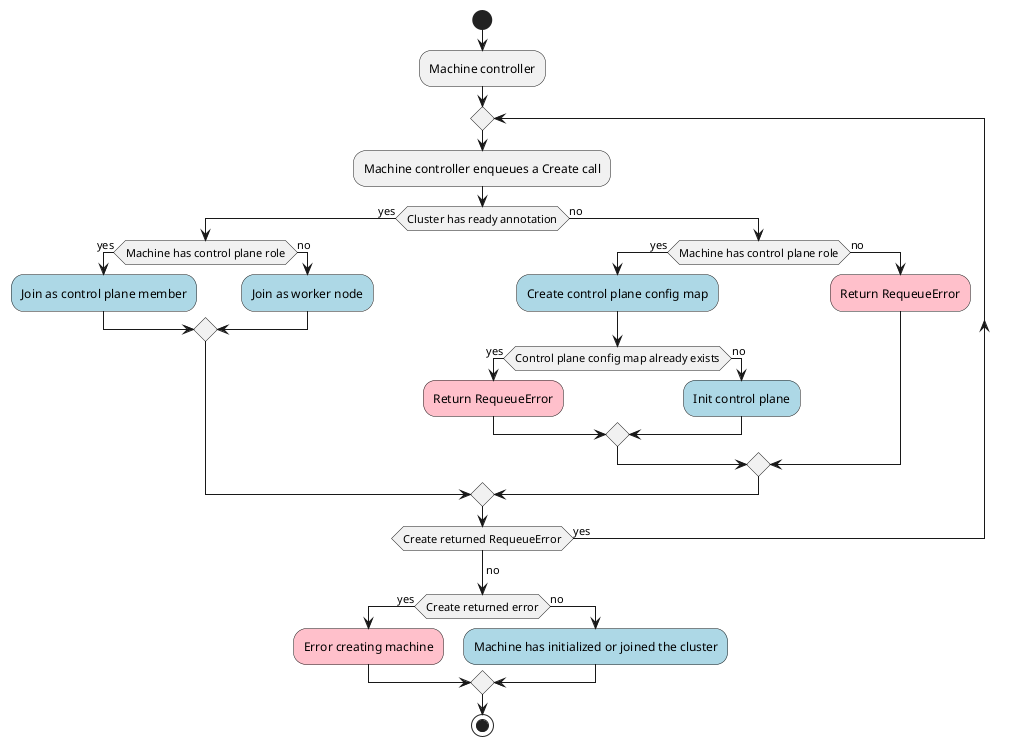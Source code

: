 @startuml cluster-admission-machine-controller

start;
:Machine controller;

repeat
  :Machine controller enqueues a Create call;
  if (Cluster has ready annotation) then (yes)
    if (Machine has control plane role) then (yes)
      #LightBlue:Join as control plane member;
    else (no)
      #LightBlue:Join as worker node;
    endif
  else (no)
    if (Machine has control plane role) then (yes)
      #LightBlue:Create control plane config map;
      if (Control plane config map already exists) then (yes)
        #Pink:Return RequeueError;
      else (no)
        #LightBlue:Init control plane;
      endif
    else (no)
      #Pink:Return RequeueError;
    endif
  endif
repeat while (Create returned RequeueError) is (yes)
-> no;
if (Create returned error) then (yes)
  #Pink:Error creating machine;
else (no)
  #LightBlue:Machine has initialized or joined the cluster;
endif
stop;

@enduml